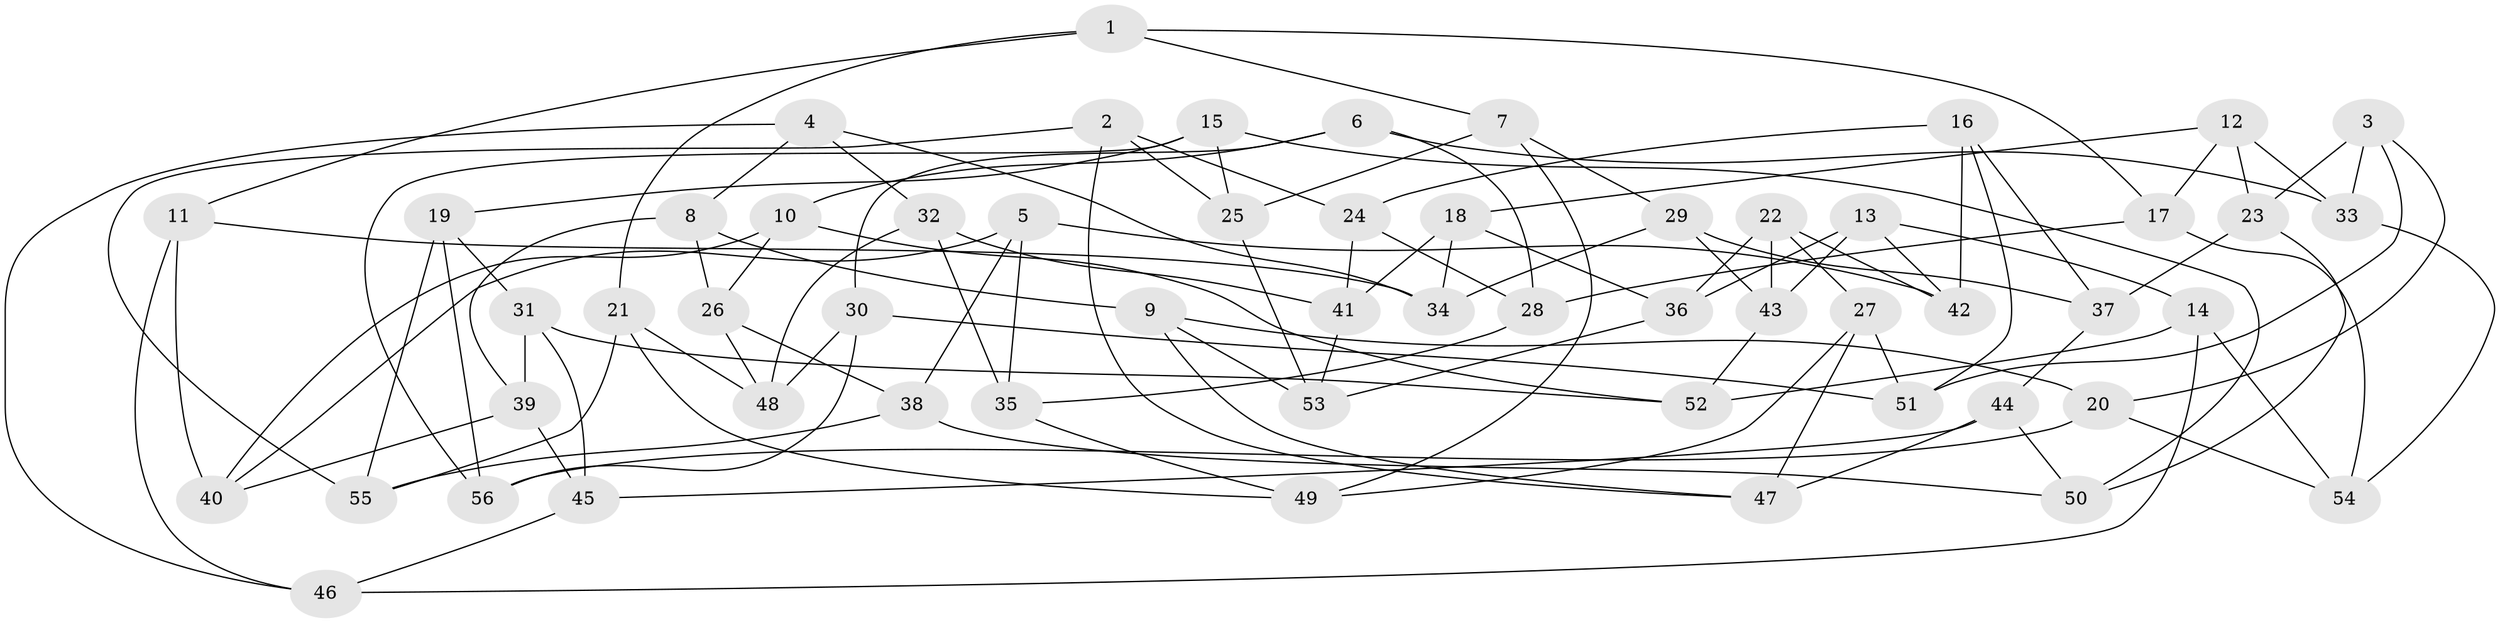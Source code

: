 // Generated by graph-tools (version 1.1) at 2025/16/03/09/25 04:16:43]
// undirected, 56 vertices, 112 edges
graph export_dot {
graph [start="1"]
  node [color=gray90,style=filled];
  1;
  2;
  3;
  4;
  5;
  6;
  7;
  8;
  9;
  10;
  11;
  12;
  13;
  14;
  15;
  16;
  17;
  18;
  19;
  20;
  21;
  22;
  23;
  24;
  25;
  26;
  27;
  28;
  29;
  30;
  31;
  32;
  33;
  34;
  35;
  36;
  37;
  38;
  39;
  40;
  41;
  42;
  43;
  44;
  45;
  46;
  47;
  48;
  49;
  50;
  51;
  52;
  53;
  54;
  55;
  56;
  1 -- 11;
  1 -- 21;
  1 -- 17;
  1 -- 7;
  2 -- 24;
  2 -- 25;
  2 -- 55;
  2 -- 47;
  3 -- 23;
  3 -- 20;
  3 -- 33;
  3 -- 51;
  4 -- 32;
  4 -- 46;
  4 -- 34;
  4 -- 8;
  5 -- 38;
  5 -- 42;
  5 -- 35;
  5 -- 40;
  6 -- 33;
  6 -- 28;
  6 -- 10;
  6 -- 30;
  7 -- 25;
  7 -- 29;
  7 -- 49;
  8 -- 26;
  8 -- 39;
  8 -- 9;
  9 -- 53;
  9 -- 47;
  9 -- 20;
  10 -- 40;
  10 -- 26;
  10 -- 52;
  11 -- 46;
  11 -- 40;
  11 -- 34;
  12 -- 17;
  12 -- 18;
  12 -- 33;
  12 -- 23;
  13 -- 43;
  13 -- 36;
  13 -- 14;
  13 -- 42;
  14 -- 54;
  14 -- 52;
  14 -- 46;
  15 -- 56;
  15 -- 50;
  15 -- 25;
  15 -- 19;
  16 -- 37;
  16 -- 24;
  16 -- 42;
  16 -- 51;
  17 -- 54;
  17 -- 28;
  18 -- 34;
  18 -- 41;
  18 -- 36;
  19 -- 55;
  19 -- 56;
  19 -- 31;
  20 -- 54;
  20 -- 56;
  21 -- 48;
  21 -- 55;
  21 -- 49;
  22 -- 36;
  22 -- 42;
  22 -- 43;
  22 -- 27;
  23 -- 37;
  23 -- 50;
  24 -- 41;
  24 -- 28;
  25 -- 53;
  26 -- 48;
  26 -- 38;
  27 -- 49;
  27 -- 51;
  27 -- 47;
  28 -- 35;
  29 -- 37;
  29 -- 34;
  29 -- 43;
  30 -- 56;
  30 -- 48;
  30 -- 51;
  31 -- 52;
  31 -- 45;
  31 -- 39;
  32 -- 35;
  32 -- 48;
  32 -- 41;
  33 -- 54;
  35 -- 49;
  36 -- 53;
  37 -- 44;
  38 -- 55;
  38 -- 50;
  39 -- 40;
  39 -- 45;
  41 -- 53;
  43 -- 52;
  44 -- 47;
  44 -- 50;
  44 -- 45;
  45 -- 46;
}
